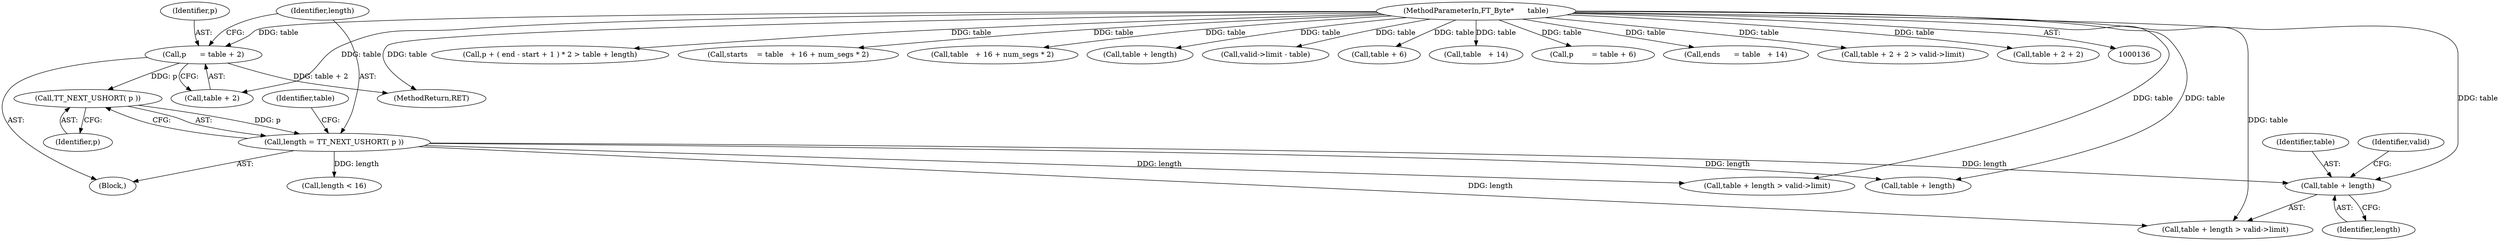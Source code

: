 digraph "0_savannah_9bd20b7304aae61de5d50ac359cf27132bafd4c1@pointer" {
"1000182" [label="(Call,table + length)"];
"1000137" [label="(MethodParameterIn,FT_Byte*      table)"];
"1000168" [label="(Call,length = TT_NEXT_USHORT( p ))"];
"1000170" [label="(Call,TT_NEXT_USHORT( p ))"];
"1000163" [label="(Call,p      = table + 2)"];
"1000601" [label="(MethodReturn,RET)"];
"1000472" [label="(Call,p + ( end - start + 1 ) * 2 > table + length)"];
"1000170" [label="(Call,TT_NEXT_USHORT( p ))"];
"1000301" [label="(Call,starts    = table   + 16 + num_segs * 2)"];
"1000174" [label="(Call,table + length)"];
"1000303" [label="(Call,table   + 16 + num_segs * 2)"];
"1000183" [label="(Identifier,table)"];
"1000482" [label="(Call,table + length)"];
"1000193" [label="(Call,valid->limit - table)"];
"1000205" [label="(Call,table + 6)"];
"1000199" [label="(Call,length < 16)"];
"1000184" [label="(Identifier,length)"];
"1000186" [label="(Identifier,valid)"];
"1000169" [label="(Identifier,length)"];
"1000298" [label="(Call,table   + 14)"];
"1000181" [label="(Call,table + length > valid->limit)"];
"1000137" [label="(MethodParameterIn,FT_Byte*      table)"];
"1000203" [label="(Call,p        = table + 6)"];
"1000165" [label="(Call,table + 2)"];
"1000171" [label="(Identifier,p)"];
"1000164" [label="(Identifier,p)"];
"1000173" [label="(Call,table + length > valid->limit)"];
"1000163" [label="(Call,p      = table + 2)"];
"1000182" [label="(Call,table + length)"];
"1000139" [label="(Block,)"];
"1000296" [label="(Call,ends      = table   + 14)"];
"1000153" [label="(Call,table + 2 + 2 > valid->limit)"];
"1000175" [label="(Identifier,table)"];
"1000154" [label="(Call,table + 2 + 2)"];
"1000168" [label="(Call,length = TT_NEXT_USHORT( p ))"];
"1000182" -> "1000181"  [label="AST: "];
"1000182" -> "1000184"  [label="CFG: "];
"1000183" -> "1000182"  [label="AST: "];
"1000184" -> "1000182"  [label="AST: "];
"1000186" -> "1000182"  [label="CFG: "];
"1000137" -> "1000182"  [label="DDG: table"];
"1000168" -> "1000182"  [label="DDG: length"];
"1000137" -> "1000136"  [label="AST: "];
"1000137" -> "1000601"  [label="DDG: table"];
"1000137" -> "1000153"  [label="DDG: table"];
"1000137" -> "1000154"  [label="DDG: table"];
"1000137" -> "1000163"  [label="DDG: table"];
"1000137" -> "1000165"  [label="DDG: table"];
"1000137" -> "1000173"  [label="DDG: table"];
"1000137" -> "1000174"  [label="DDG: table"];
"1000137" -> "1000181"  [label="DDG: table"];
"1000137" -> "1000193"  [label="DDG: table"];
"1000137" -> "1000203"  [label="DDG: table"];
"1000137" -> "1000205"  [label="DDG: table"];
"1000137" -> "1000296"  [label="DDG: table"];
"1000137" -> "1000298"  [label="DDG: table"];
"1000137" -> "1000301"  [label="DDG: table"];
"1000137" -> "1000303"  [label="DDG: table"];
"1000137" -> "1000472"  [label="DDG: table"];
"1000137" -> "1000482"  [label="DDG: table"];
"1000168" -> "1000139"  [label="AST: "];
"1000168" -> "1000170"  [label="CFG: "];
"1000169" -> "1000168"  [label="AST: "];
"1000170" -> "1000168"  [label="AST: "];
"1000175" -> "1000168"  [label="CFG: "];
"1000170" -> "1000168"  [label="DDG: p"];
"1000168" -> "1000173"  [label="DDG: length"];
"1000168" -> "1000174"  [label="DDG: length"];
"1000168" -> "1000181"  [label="DDG: length"];
"1000168" -> "1000199"  [label="DDG: length"];
"1000170" -> "1000171"  [label="CFG: "];
"1000171" -> "1000170"  [label="AST: "];
"1000163" -> "1000170"  [label="DDG: p"];
"1000163" -> "1000139"  [label="AST: "];
"1000163" -> "1000165"  [label="CFG: "];
"1000164" -> "1000163"  [label="AST: "];
"1000165" -> "1000163"  [label="AST: "];
"1000169" -> "1000163"  [label="CFG: "];
"1000163" -> "1000601"  [label="DDG: table + 2"];
}
